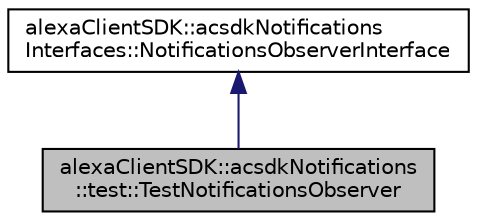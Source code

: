 digraph "alexaClientSDK::acsdkNotifications::test::TestNotificationsObserver"
{
  edge [fontname="Helvetica",fontsize="10",labelfontname="Helvetica",labelfontsize="10"];
  node [fontname="Helvetica",fontsize="10",shape=record];
  Node0 [label="alexaClientSDK::acsdkNotifications\l::test::TestNotificationsObserver",height=0.2,width=0.4,color="black", fillcolor="grey75", style="filled", fontcolor="black"];
  Node1 -> Node0 [dir="back",color="midnightblue",fontsize="10",style="solid",fontname="Helvetica"];
  Node1 [label="alexaClientSDK::acsdkNotifications\lInterfaces::NotificationsObserverInterface",height=0.2,width=0.4,color="black", fillcolor="white", style="filled",URL="$classalexa_client_s_d_k_1_1acsdk_notifications_interfaces_1_1_notifications_observer_interface.html"];
}
